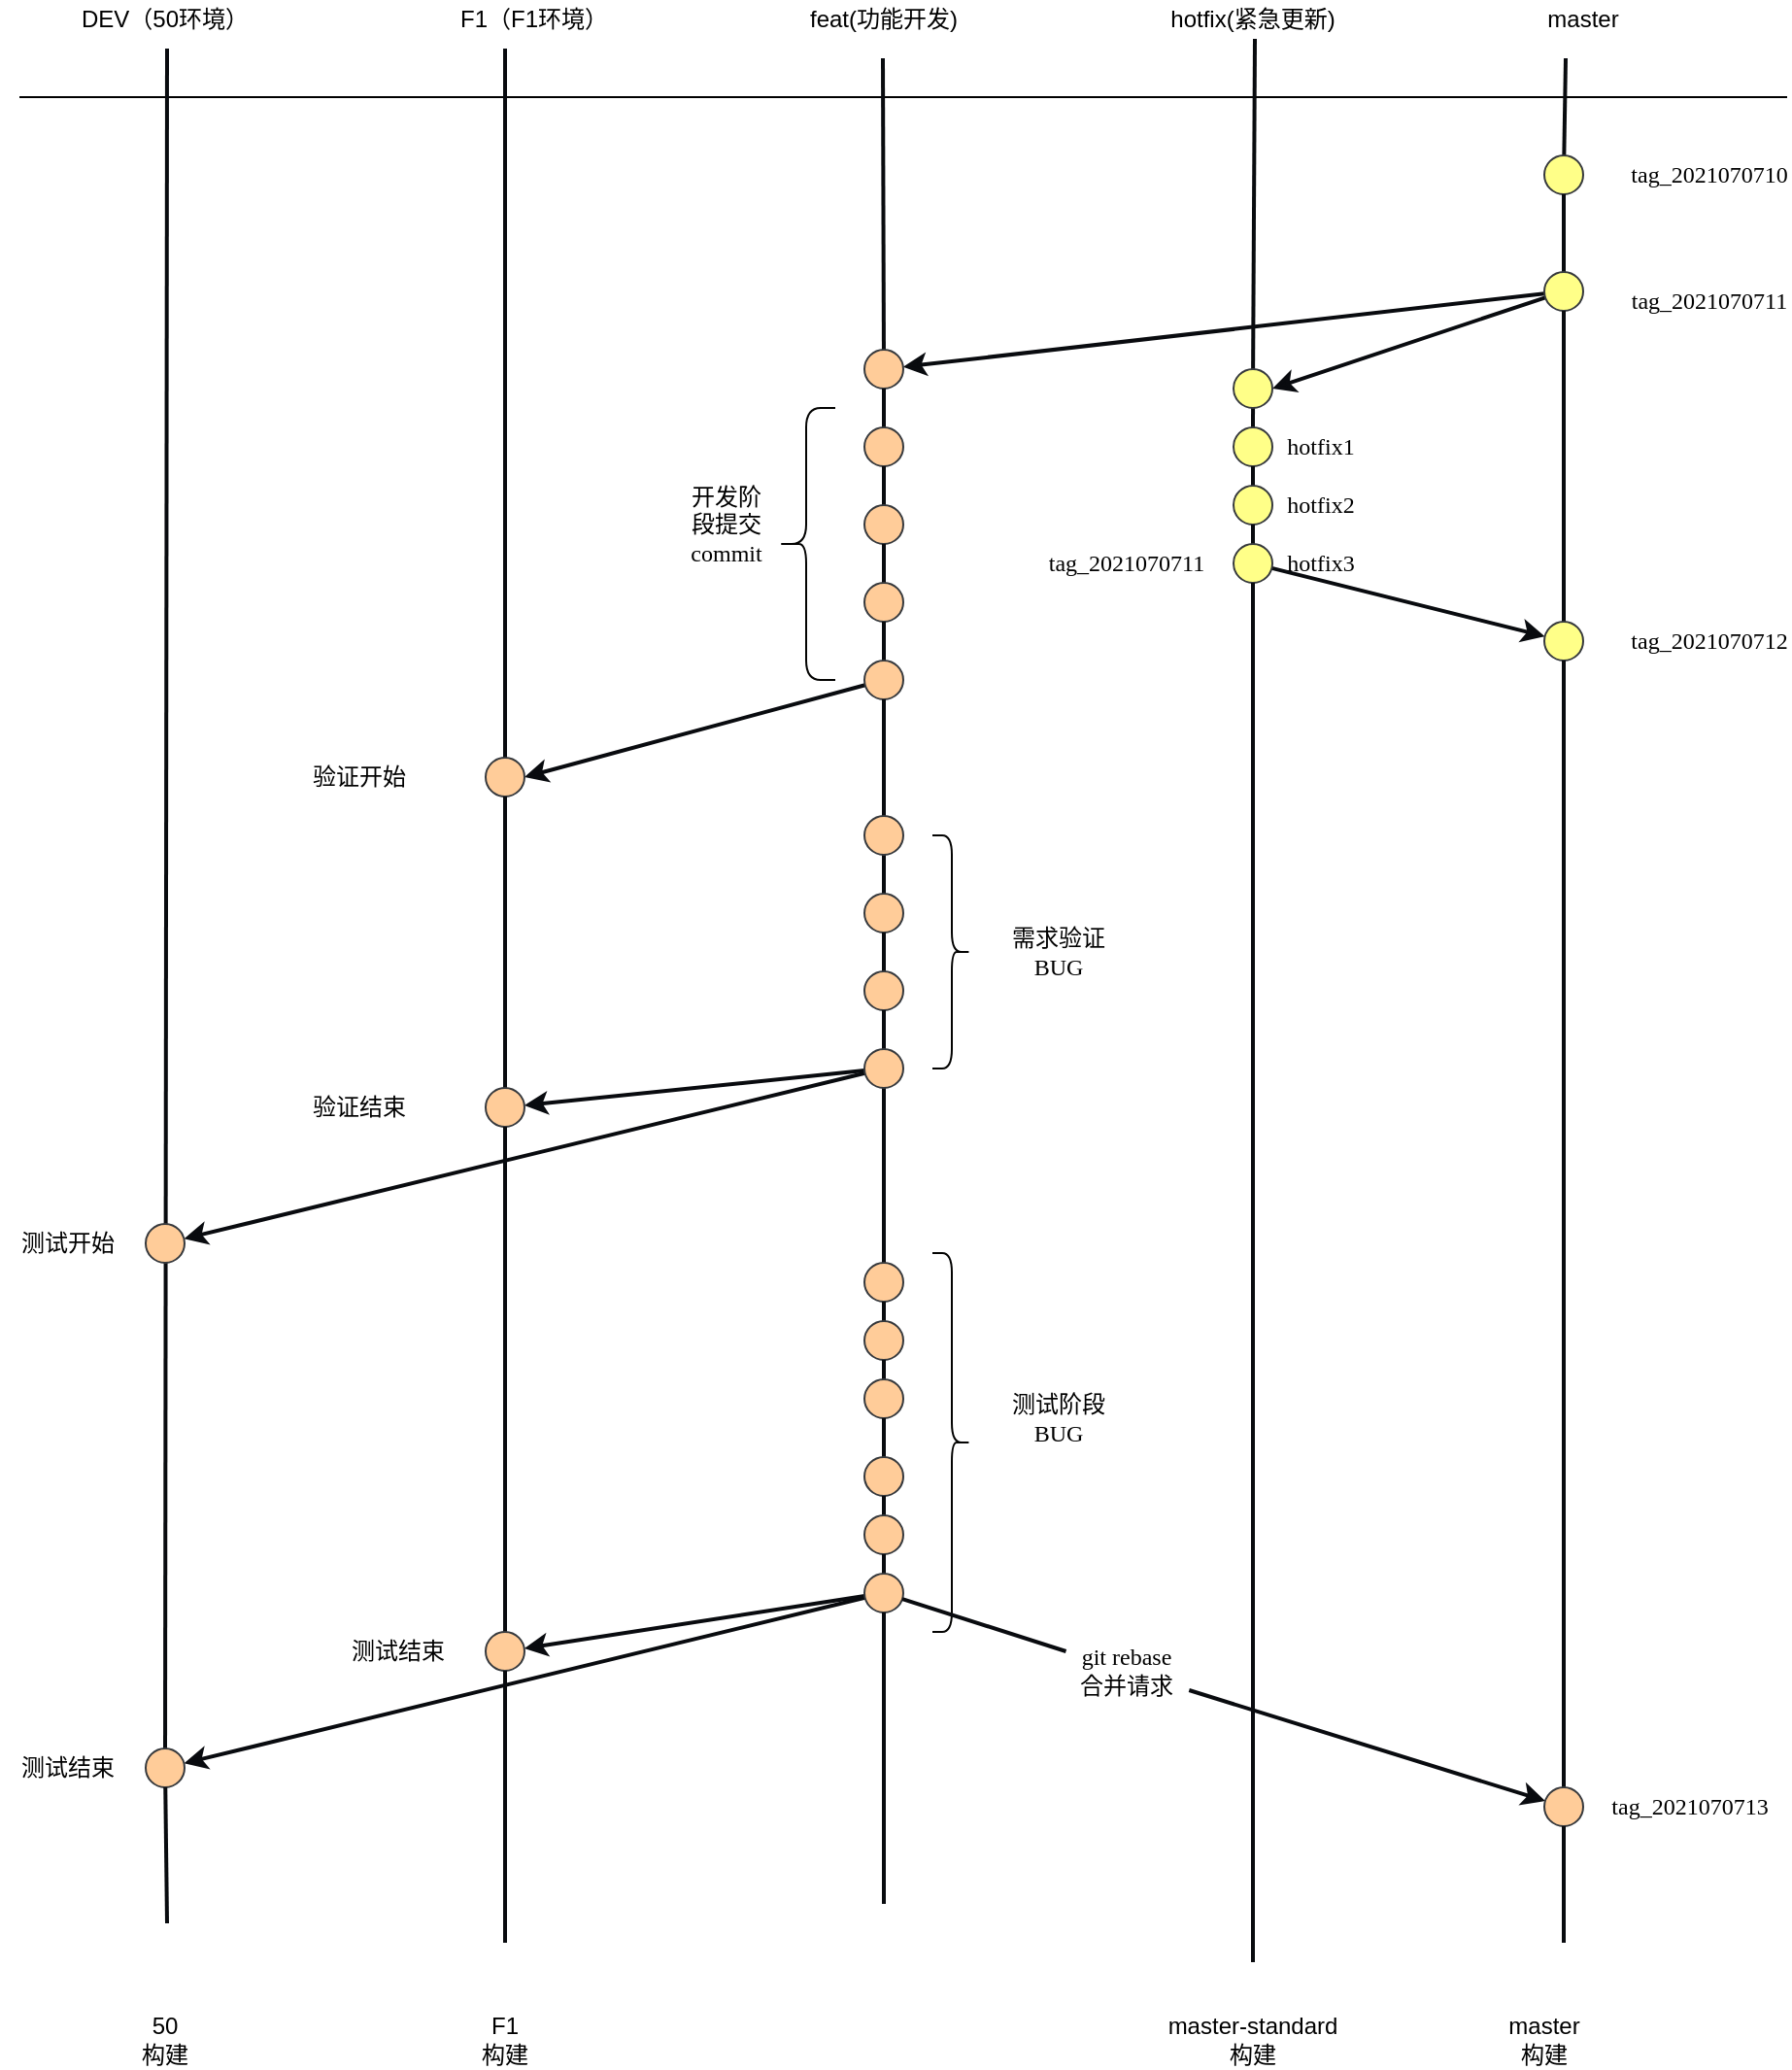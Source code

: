 <mxfile version="14.6.5" type="github">
  <diagram id="iwMcGj7a4Dq0Ig8Arf0L" name="Page-1">
    <mxGraphModel dx="929" dy="614" grid="1" gridSize="10" guides="1" tooltips="1" connect="1" arrows="1" fold="1" page="1" pageScale="1" pageWidth="827" pageHeight="1169" math="0" shadow="0">
      <root>
        <mxCell id="0" />
        <mxCell id="1" parent="0" />
        <mxCell id="GW_MuSWXeBIT4mfUNhKy-1" value="" style="endArrow=none;html=1;" edge="1" parent="1">
          <mxGeometry width="50" height="50" relative="1" as="geometry">
            <mxPoint x="30" y="130" as="sourcePoint" />
            <mxPoint x="940" y="130" as="targetPoint" />
          </mxGeometry>
        </mxCell>
        <mxCell id="GW_MuSWXeBIT4mfUNhKy-2" value="DEV（50环境）" style="text;html=1;strokeColor=none;fillColor=none;align=center;verticalAlign=middle;whiteSpace=wrap;rounded=0;" vertex="1" parent="1">
          <mxGeometry x="60" y="80" width="90" height="20" as="geometry" />
        </mxCell>
        <mxCell id="GW_MuSWXeBIT4mfUNhKy-3" value="F1（F1环境）" style="text;html=1;strokeColor=none;fillColor=none;align=center;verticalAlign=middle;whiteSpace=wrap;rounded=0;" vertex="1" parent="1">
          <mxGeometry x="250" y="80" width="90" height="20" as="geometry" />
        </mxCell>
        <mxCell id="GW_MuSWXeBIT4mfUNhKy-4" value="feat(功能开发)" style="text;html=1;strokeColor=none;fillColor=none;align=center;verticalAlign=middle;whiteSpace=wrap;rounded=0;" vertex="1" parent="1">
          <mxGeometry x="430" y="80" width="90" height="20" as="geometry" />
        </mxCell>
        <mxCell id="GW_MuSWXeBIT4mfUNhKy-5" value="hotfix(紧急更新)" style="text;html=1;strokeColor=none;fillColor=none;align=center;verticalAlign=middle;whiteSpace=wrap;rounded=0;" vertex="1" parent="1">
          <mxGeometry x="620" y="80" width="90" height="20" as="geometry" />
        </mxCell>
        <mxCell id="GW_MuSWXeBIT4mfUNhKy-6" value="master" style="text;html=1;strokeColor=none;fillColor=none;align=center;verticalAlign=middle;whiteSpace=wrap;rounded=0;" vertex="1" parent="1">
          <mxGeometry x="790" y="80" width="90" height="20" as="geometry" />
        </mxCell>
        <mxCell id="GW_MuSWXeBIT4mfUNhKy-7" value="" style="endArrow=none;html=1;curved=1;strokeWidth=2;gradientColor=#7ea6e0;fillColor=#dae8fc;fontFamily=Times New Roman;align=center;horizontal=0;strokeColor=#090B0F;startArrow=none;" edge="1" parent="1" source="GW_MuSWXeBIT4mfUNhKy-132">
          <mxGeometry width="50" height="50" relative="1" as="geometry">
            <mxPoint x="106" y="1070" as="sourcePoint" />
            <mxPoint x="106" y="105" as="targetPoint" />
          </mxGeometry>
        </mxCell>
        <mxCell id="GW_MuSWXeBIT4mfUNhKy-8" value="" style="endArrow=none;html=1;curved=1;strokeWidth=2;gradientColor=#7ea6e0;fillColor=#dae8fc;fontFamily=Times New Roman;align=center;horizontal=0;strokeColor=#090B0F;startArrow=none;" edge="1" parent="1" source="GW_MuSWXeBIT4mfUNhKy-77">
          <mxGeometry width="50" height="50" relative="1" as="geometry">
            <mxPoint x="280" y="675" as="sourcePoint" />
            <mxPoint x="280" y="105" as="targetPoint" />
          </mxGeometry>
        </mxCell>
        <mxCell id="GW_MuSWXeBIT4mfUNhKy-10" value="" style="endArrow=none;html=1;curved=1;strokeWidth=2;gradientColor=#7ea6e0;fillColor=#dae8fc;fontFamily=Times New Roman;align=center;horizontal=0;strokeColor=#090B0F;startArrow=none;" edge="1" parent="1">
          <mxGeometry width="50" height="50" relative="1" as="geometry">
            <mxPoint x="665.056" y="270.0" as="sourcePoint" />
            <mxPoint x="666" y="100" as="targetPoint" />
          </mxGeometry>
        </mxCell>
        <mxCell id="GW_MuSWXeBIT4mfUNhKy-11" value="" style="endArrow=none;html=1;curved=1;strokeWidth=2;gradientColor=#7ea6e0;fillColor=#dae8fc;fontFamily=Times New Roman;align=center;horizontal=0;strokeColor=#090B0F;startArrow=none;" edge="1" parent="1" source="GW_MuSWXeBIT4mfUNhKy-16">
          <mxGeometry width="50" height="50" relative="1" as="geometry">
            <mxPoint x="826" y="680" as="sourcePoint" />
            <mxPoint x="826" y="110" as="targetPoint" />
          </mxGeometry>
        </mxCell>
        <mxCell id="GW_MuSWXeBIT4mfUNhKy-14" value="master-standard&lt;br&gt;构建" style="text;html=1;strokeColor=none;fillColor=none;align=center;verticalAlign=middle;whiteSpace=wrap;rounded=0;" vertex="1" parent="1">
          <mxGeometry x="610" y="1120" width="110" height="20" as="geometry" />
        </mxCell>
        <mxCell id="GW_MuSWXeBIT4mfUNhKy-15" value="master&lt;br&gt;构建" style="text;html=1;strokeColor=none;fillColor=none;align=center;verticalAlign=middle;whiteSpace=wrap;rounded=0;" vertex="1" parent="1">
          <mxGeometry x="760" y="1120" width="110" height="20" as="geometry" />
        </mxCell>
        <mxCell id="GW_MuSWXeBIT4mfUNhKy-16" value="" style="ellipse;whiteSpace=wrap;html=1;aspect=fixed;fontFamily=Times New Roman;fillColor=#ffff88;strokeColor=#36393d;" vertex="1" parent="1">
          <mxGeometry x="815" y="160" width="20" height="20" as="geometry" />
        </mxCell>
        <mxCell id="GW_MuSWXeBIT4mfUNhKy-17" value="" style="endArrow=none;html=1;curved=1;strokeWidth=2;gradientColor=#7ea6e0;fillColor=#dae8fc;fontFamily=Times New Roman;align=center;horizontal=0;strokeColor=#090B0F;startArrow=none;" edge="1" parent="1" source="GW_MuSWXeBIT4mfUNhKy-18" target="GW_MuSWXeBIT4mfUNhKy-16">
          <mxGeometry width="50" height="50" relative="1" as="geometry">
            <mxPoint x="826" y="680" as="sourcePoint" />
            <mxPoint x="826" y="110" as="targetPoint" />
          </mxGeometry>
        </mxCell>
        <mxCell id="GW_MuSWXeBIT4mfUNhKy-25" value="" style="orthogonalLoop=1;jettySize=auto;html=1;fontFamily=Times New Roman;strokeColor=#090B0F;strokeWidth=2;align=center;entryX=1;entryY=0.5;entryDx=0;entryDy=0;" edge="1" parent="1" source="GW_MuSWXeBIT4mfUNhKy-18" target="GW_MuSWXeBIT4mfUNhKy-24">
          <mxGeometry relative="1" as="geometry" />
        </mxCell>
        <mxCell id="GW_MuSWXeBIT4mfUNhKy-49" value="" style="edgeStyle=none;orthogonalLoop=1;jettySize=auto;html=1;fontFamily=Times New Roman;strokeColor=#090B0F;strokeWidth=2;align=center;" edge="1" parent="1" source="GW_MuSWXeBIT4mfUNhKy-18" target="GW_MuSWXeBIT4mfUNhKy-48">
          <mxGeometry relative="1" as="geometry" />
        </mxCell>
        <mxCell id="GW_MuSWXeBIT4mfUNhKy-18" value="" style="ellipse;whiteSpace=wrap;html=1;aspect=fixed;fontFamily=Times New Roman;fillColor=#ffff88;strokeColor=#36393d;" vertex="1" parent="1">
          <mxGeometry x="815" y="220" width="20" height="20" as="geometry" />
        </mxCell>
        <mxCell id="GW_MuSWXeBIT4mfUNhKy-19" value="" style="endArrow=none;html=1;curved=1;strokeWidth=2;gradientColor=#7ea6e0;fillColor=#dae8fc;fontFamily=Times New Roman;align=center;horizontal=0;strokeColor=#090B0F;startArrow=none;" edge="1" parent="1" source="GW_MuSWXeBIT4mfUNhKy-34" target="GW_MuSWXeBIT4mfUNhKy-18">
          <mxGeometry width="50" height="50" relative="1" as="geometry">
            <mxPoint x="826" y="680" as="sourcePoint" />
            <mxPoint x="825.02" y="180.0" as="targetPoint" />
          </mxGeometry>
        </mxCell>
        <mxCell id="GW_MuSWXeBIT4mfUNhKy-23" value="" style="endArrow=none;html=1;curved=1;strokeWidth=2;gradientColor=#7ea6e0;fillColor=#dae8fc;fontFamily=Times New Roman;align=center;horizontal=0;strokeColor=#090B0F;startArrow=none;" edge="1" parent="1" source="GW_MuSWXeBIT4mfUNhKy-28">
          <mxGeometry width="50" height="50" relative="1" as="geometry">
            <mxPoint x="666" y="670" as="sourcePoint" />
            <mxPoint x="665.026" y="290.0" as="targetPoint" />
          </mxGeometry>
        </mxCell>
        <mxCell id="GW_MuSWXeBIT4mfUNhKy-24" value="" style="ellipse;whiteSpace=wrap;html=1;aspect=fixed;fontFamily=Times New Roman;fillColor=#ffff88;strokeColor=#36393d;" vertex="1" parent="1">
          <mxGeometry x="655" y="270" width="20" height="20" as="geometry" />
        </mxCell>
        <mxCell id="GW_MuSWXeBIT4mfUNhKy-28" value="" style="ellipse;whiteSpace=wrap;html=1;aspect=fixed;fontFamily=Times New Roman;fillColor=#ffff88;strokeColor=#36393d;" vertex="1" parent="1">
          <mxGeometry x="655" y="300" width="20" height="20" as="geometry" />
        </mxCell>
        <mxCell id="GW_MuSWXeBIT4mfUNhKy-29" value="" style="endArrow=none;html=1;curved=1;strokeWidth=2;gradientColor=#7ea6e0;fillColor=#dae8fc;fontFamily=Times New Roman;align=center;horizontal=0;strokeColor=#090B0F;startArrow=none;" edge="1" parent="1" source="GW_MuSWXeBIT4mfUNhKy-30" target="GW_MuSWXeBIT4mfUNhKy-28">
          <mxGeometry width="50" height="50" relative="1" as="geometry">
            <mxPoint x="666" y="670" as="sourcePoint" />
            <mxPoint x="665.026" y="290.0" as="targetPoint" />
          </mxGeometry>
        </mxCell>
        <mxCell id="GW_MuSWXeBIT4mfUNhKy-30" value="" style="ellipse;whiteSpace=wrap;html=1;aspect=fixed;fontFamily=Times New Roman;fillColor=#ffff88;strokeColor=#36393d;" vertex="1" parent="1">
          <mxGeometry x="655" y="330" width="20" height="20" as="geometry" />
        </mxCell>
        <mxCell id="GW_MuSWXeBIT4mfUNhKy-31" value="" style="endArrow=none;html=1;curved=1;strokeWidth=2;gradientColor=#7ea6e0;fillColor=#dae8fc;fontFamily=Times New Roman;align=center;horizontal=0;strokeColor=#090B0F;startArrow=none;" edge="1" parent="1" source="GW_MuSWXeBIT4mfUNhKy-32" target="GW_MuSWXeBIT4mfUNhKy-30">
          <mxGeometry width="50" height="50" relative="1" as="geometry">
            <mxPoint x="666" y="670" as="sourcePoint" />
            <mxPoint x="665.028" y="320.0" as="targetPoint" />
          </mxGeometry>
        </mxCell>
        <mxCell id="GW_MuSWXeBIT4mfUNhKy-35" value="" style="edgeStyle=none;orthogonalLoop=1;jettySize=auto;html=1;fontFamily=Times New Roman;strokeColor=#090B0F;strokeWidth=2;align=center;" edge="1" parent="1" source="GW_MuSWXeBIT4mfUNhKy-32" target="GW_MuSWXeBIT4mfUNhKy-34">
          <mxGeometry relative="1" as="geometry" />
        </mxCell>
        <mxCell id="GW_MuSWXeBIT4mfUNhKy-32" value="" style="ellipse;whiteSpace=wrap;html=1;aspect=fixed;fontFamily=Times New Roman;fillColor=#ffff88;strokeColor=#36393d;" vertex="1" parent="1">
          <mxGeometry x="655" y="360" width="20" height="20" as="geometry" />
        </mxCell>
        <mxCell id="GW_MuSWXeBIT4mfUNhKy-33" value="" style="endArrow=none;html=1;curved=1;strokeWidth=2;gradientColor=#7ea6e0;fillColor=#dae8fc;fontFamily=Times New Roman;align=center;horizontal=0;strokeColor=#090B0F;" edge="1" parent="1" target="GW_MuSWXeBIT4mfUNhKy-32">
          <mxGeometry width="50" height="50" relative="1" as="geometry">
            <mxPoint x="665" y="1090" as="sourcePoint" />
            <mxPoint x="665.03" y="350.0" as="targetPoint" />
          </mxGeometry>
        </mxCell>
        <mxCell id="GW_MuSWXeBIT4mfUNhKy-34" value="" style="ellipse;whiteSpace=wrap;html=1;aspect=fixed;fontFamily=Times New Roman;fillColor=#ffff88;strokeColor=#36393d;" vertex="1" parent="1">
          <mxGeometry x="815" y="400" width="20" height="20" as="geometry" />
        </mxCell>
        <mxCell id="GW_MuSWXeBIT4mfUNhKy-36" value="" style="endArrow=none;html=1;curved=1;strokeWidth=2;gradientColor=#7ea6e0;fillColor=#dae8fc;fontFamily=Times New Roman;align=center;horizontal=0;strokeColor=#090B0F;startArrow=none;" edge="1" parent="1" source="GW_MuSWXeBIT4mfUNhKy-140" target="GW_MuSWXeBIT4mfUNhKy-34">
          <mxGeometry width="50" height="50" relative="1" as="geometry">
            <mxPoint x="825" y="1080" as="sourcePoint" />
            <mxPoint x="825.022" y="240.0" as="targetPoint" />
          </mxGeometry>
        </mxCell>
        <mxCell id="GW_MuSWXeBIT4mfUNhKy-37" value="hotfix1" style="text;html=1;strokeColor=none;fillColor=none;align=center;verticalAlign=middle;whiteSpace=wrap;rounded=0;fontFamily=Times New Roman;" vertex="1" parent="1">
          <mxGeometry x="680" y="300" width="40" height="20" as="geometry" />
        </mxCell>
        <mxCell id="GW_MuSWXeBIT4mfUNhKy-38" value="hotfix2" style="text;html=1;strokeColor=none;fillColor=none;align=center;verticalAlign=middle;whiteSpace=wrap;rounded=0;fontFamily=Times New Roman;" vertex="1" parent="1">
          <mxGeometry x="680" y="335" width="40" height="10" as="geometry" />
        </mxCell>
        <mxCell id="GW_MuSWXeBIT4mfUNhKy-39" value="hotfix3" style="text;html=1;strokeColor=none;fillColor=none;align=center;verticalAlign=middle;whiteSpace=wrap;rounded=0;fontFamily=Times New Roman;" vertex="1" parent="1">
          <mxGeometry x="680" y="365" width="40" height="10" as="geometry" />
        </mxCell>
        <mxCell id="GW_MuSWXeBIT4mfUNhKy-41" value="tag_2021070711" style="text;html=1;strokeColor=none;fillColor=none;align=center;verticalAlign=middle;whiteSpace=wrap;rounded=0;fontFamily=Times New Roman;" vertex="1" parent="1">
          <mxGeometry x="580" y="365" width="40" height="10" as="geometry" />
        </mxCell>
        <mxCell id="GW_MuSWXeBIT4mfUNhKy-42" value="tag_2021070712" style="text;html=1;strokeColor=none;fillColor=none;align=center;verticalAlign=middle;whiteSpace=wrap;rounded=0;fontFamily=Times New Roman;" vertex="1" parent="1">
          <mxGeometry x="880" y="405" width="40" height="10" as="geometry" />
        </mxCell>
        <mxCell id="GW_MuSWXeBIT4mfUNhKy-43" value="tag_2021070711" style="text;html=1;strokeColor=none;fillColor=none;align=center;verticalAlign=middle;whiteSpace=wrap;rounded=0;fontFamily=Times New Roman;" vertex="1" parent="1">
          <mxGeometry x="880" y="230" width="40" height="10" as="geometry" />
        </mxCell>
        <mxCell id="GW_MuSWXeBIT4mfUNhKy-44" value="tag_2021070710" style="text;html=1;strokeColor=none;fillColor=none;align=center;verticalAlign=middle;whiteSpace=wrap;rounded=0;fontFamily=Times New Roman;" vertex="1" parent="1">
          <mxGeometry x="880" y="165" width="40" height="10" as="geometry" />
        </mxCell>
        <mxCell id="GW_MuSWXeBIT4mfUNhKy-52" value="开发阶段提交commit" style="text;html=1;strokeColor=none;fillColor=none;align=center;verticalAlign=middle;whiteSpace=wrap;rounded=0;fontFamily=Times New Roman;" vertex="1" parent="1">
          <mxGeometry x="374" y="340" width="40" height="20" as="geometry" />
        </mxCell>
        <mxCell id="GW_MuSWXeBIT4mfUNhKy-62" value="" style="endArrow=none;html=1;curved=1;strokeWidth=2;gradientColor=#7ea6e0;fillColor=#dae8fc;fontFamily=Times New Roman;align=center;horizontal=0;strokeColor=#090B0F;startArrow=none;" edge="1" parent="1" source="GW_MuSWXeBIT4mfUNhKy-48">
          <mxGeometry width="50" height="50" relative="1" as="geometry">
            <mxPoint x="474.5" y="680" as="sourcePoint" />
            <mxPoint x="474.5" y="110" as="targetPoint" />
          </mxGeometry>
        </mxCell>
        <mxCell id="GW_MuSWXeBIT4mfUNhKy-48" value="" style="ellipse;whiteSpace=wrap;html=1;aspect=fixed;fontFamily=Times New Roman;fillColor=#ffcc99;strokeColor=#36393d;" vertex="1" parent="1">
          <mxGeometry x="465" y="260" width="20" height="20" as="geometry" />
        </mxCell>
        <mxCell id="GW_MuSWXeBIT4mfUNhKy-63" value="" style="endArrow=none;html=1;curved=1;strokeWidth=2;gradientColor=#7ea6e0;fillColor=#dae8fc;fontFamily=Times New Roman;align=center;horizontal=0;strokeColor=#090B0F;startArrow=none;" edge="1" parent="1" source="GW_MuSWXeBIT4mfUNhKy-64" target="GW_MuSWXeBIT4mfUNhKy-48">
          <mxGeometry width="50" height="50" relative="1" as="geometry">
            <mxPoint x="474.5" y="680" as="sourcePoint" />
            <mxPoint x="474.5" y="110" as="targetPoint" />
          </mxGeometry>
        </mxCell>
        <mxCell id="GW_MuSWXeBIT4mfUNhKy-64" value="" style="ellipse;whiteSpace=wrap;html=1;aspect=fixed;fontFamily=Times New Roman;fillColor=#ffcc99;strokeColor=#36393d;" vertex="1" parent="1">
          <mxGeometry x="465" y="300" width="20" height="20" as="geometry" />
        </mxCell>
        <mxCell id="GW_MuSWXeBIT4mfUNhKy-65" value="" style="endArrow=none;html=1;curved=1;strokeWidth=2;gradientColor=#7ea6e0;fillColor=#dae8fc;fontFamily=Times New Roman;align=center;horizontal=0;strokeColor=#090B0F;startArrow=none;" edge="1" parent="1" source="GW_MuSWXeBIT4mfUNhKy-66" target="GW_MuSWXeBIT4mfUNhKy-64">
          <mxGeometry width="50" height="50" relative="1" as="geometry">
            <mxPoint x="474.5" y="680" as="sourcePoint" />
            <mxPoint x="475" y="280" as="targetPoint" />
          </mxGeometry>
        </mxCell>
        <mxCell id="GW_MuSWXeBIT4mfUNhKy-66" value="" style="ellipse;whiteSpace=wrap;html=1;aspect=fixed;fontFamily=Times New Roman;fillColor=#ffcc99;strokeColor=#36393d;" vertex="1" parent="1">
          <mxGeometry x="465" y="340" width="20" height="20" as="geometry" />
        </mxCell>
        <mxCell id="GW_MuSWXeBIT4mfUNhKy-67" value="" style="endArrow=none;html=1;curved=1;strokeWidth=2;gradientColor=#7ea6e0;fillColor=#dae8fc;fontFamily=Times New Roman;align=center;horizontal=0;strokeColor=#090B0F;startArrow=none;" edge="1" parent="1" source="GW_MuSWXeBIT4mfUNhKy-68" target="GW_MuSWXeBIT4mfUNhKy-66">
          <mxGeometry width="50" height="50" relative="1" as="geometry">
            <mxPoint x="474.5" y="680" as="sourcePoint" />
            <mxPoint x="475" y="320" as="targetPoint" />
          </mxGeometry>
        </mxCell>
        <mxCell id="GW_MuSWXeBIT4mfUNhKy-68" value="" style="ellipse;whiteSpace=wrap;html=1;aspect=fixed;fontFamily=Times New Roman;fillColor=#ffcc99;strokeColor=#36393d;" vertex="1" parent="1">
          <mxGeometry x="465" y="380" width="20" height="20" as="geometry" />
        </mxCell>
        <mxCell id="GW_MuSWXeBIT4mfUNhKy-69" value="" style="endArrow=none;html=1;curved=1;strokeWidth=2;gradientColor=#7ea6e0;fillColor=#dae8fc;fontFamily=Times New Roman;align=center;horizontal=0;strokeColor=#090B0F;startArrow=none;" edge="1" parent="1" source="GW_MuSWXeBIT4mfUNhKy-70" target="GW_MuSWXeBIT4mfUNhKy-68">
          <mxGeometry width="50" height="50" relative="1" as="geometry">
            <mxPoint x="474.5" y="680" as="sourcePoint" />
            <mxPoint x="475" y="360" as="targetPoint" />
          </mxGeometry>
        </mxCell>
        <mxCell id="GW_MuSWXeBIT4mfUNhKy-86" value="" style="edgeStyle=none;orthogonalLoop=1;jettySize=auto;html=1;fontFamily=Times New Roman;strokeColor=#090B0F;strokeWidth=2;align=center;entryX=1;entryY=0.5;entryDx=0;entryDy=0;" edge="1" parent="1" source="GW_MuSWXeBIT4mfUNhKy-70" target="GW_MuSWXeBIT4mfUNhKy-77">
          <mxGeometry relative="1" as="geometry" />
        </mxCell>
        <mxCell id="GW_MuSWXeBIT4mfUNhKy-70" value="" style="ellipse;whiteSpace=wrap;html=1;aspect=fixed;fontFamily=Times New Roman;fillColor=#ffcc99;strokeColor=#36393d;" vertex="1" parent="1">
          <mxGeometry x="465" y="420" width="20" height="20" as="geometry" />
        </mxCell>
        <mxCell id="GW_MuSWXeBIT4mfUNhKy-71" value="" style="endArrow=none;html=1;curved=1;strokeWidth=2;gradientColor=#7ea6e0;fillColor=#dae8fc;fontFamily=Times New Roman;align=center;horizontal=0;strokeColor=#090B0F;startArrow=none;" edge="1" parent="1" source="GW_MuSWXeBIT4mfUNhKy-91" target="GW_MuSWXeBIT4mfUNhKy-70">
          <mxGeometry width="50" height="50" relative="1" as="geometry">
            <mxPoint x="474.5" y="680" as="sourcePoint" />
            <mxPoint x="475" y="400" as="targetPoint" />
          </mxGeometry>
        </mxCell>
        <mxCell id="GW_MuSWXeBIT4mfUNhKy-72" value="" style="shape=curlyBracket;whiteSpace=wrap;html=1;rounded=1;fontFamily=Times New Roman;strokeColor=#030302;" vertex="1" parent="1">
          <mxGeometry x="420" y="290" width="30" height="140" as="geometry" />
        </mxCell>
        <mxCell id="GW_MuSWXeBIT4mfUNhKy-77" value="" style="ellipse;whiteSpace=wrap;html=1;aspect=fixed;fontFamily=Times New Roman;fillColor=#ffcc99;strokeColor=#36393d;" vertex="1" parent="1">
          <mxGeometry x="270" y="470" width="20" height="20" as="geometry" />
        </mxCell>
        <mxCell id="GW_MuSWXeBIT4mfUNhKy-83" value="" style="endArrow=none;html=1;curved=1;strokeWidth=2;gradientColor=#7ea6e0;fillColor=#dae8fc;fontFamily=Times New Roman;align=center;horizontal=0;strokeColor=#090B0F;startArrow=none;" edge="1" parent="1" source="GW_MuSWXeBIT4mfUNhKy-99" target="GW_MuSWXeBIT4mfUNhKy-77">
          <mxGeometry width="50" height="50" relative="1" as="geometry">
            <mxPoint x="280" y="675" as="sourcePoint" />
            <mxPoint x="280" y="105" as="targetPoint" />
          </mxGeometry>
        </mxCell>
        <mxCell id="GW_MuSWXeBIT4mfUNhKy-87" value="验证开始" style="text;html=1;strokeColor=none;fillColor=none;align=center;verticalAlign=middle;whiteSpace=wrap;rounded=0;fontFamily=Times New Roman;" vertex="1" parent="1">
          <mxGeometry x="170" y="475" width="70" height="10" as="geometry" />
        </mxCell>
        <mxCell id="GW_MuSWXeBIT4mfUNhKy-90" value="" style="ellipse;whiteSpace=wrap;html=1;aspect=fixed;fontFamily=Times New Roman;fillColor=#ffcc99;strokeColor=#36393d;" vertex="1" parent="1">
          <mxGeometry x="465" y="500" width="20" height="20" as="geometry" />
        </mxCell>
        <mxCell id="GW_MuSWXeBIT4mfUNhKy-91" value="" style="ellipse;whiteSpace=wrap;html=1;aspect=fixed;fontFamily=Times New Roman;fillColor=#ffcc99;strokeColor=#36393d;" vertex="1" parent="1">
          <mxGeometry x="465" y="540" width="20" height="20" as="geometry" />
        </mxCell>
        <mxCell id="GW_MuSWXeBIT4mfUNhKy-92" value="" style="endArrow=none;html=1;curved=1;strokeWidth=2;gradientColor=#7ea6e0;fillColor=#dae8fc;fontFamily=Times New Roman;align=center;horizontal=0;strokeColor=#090B0F;startArrow=none;" edge="1" parent="1" source="GW_MuSWXeBIT4mfUNhKy-93" target="GW_MuSWXeBIT4mfUNhKy-91">
          <mxGeometry width="50" height="50" relative="1" as="geometry">
            <mxPoint x="474.5" y="630" as="sourcePoint" />
            <mxPoint x="475" y="390" as="targetPoint" />
          </mxGeometry>
        </mxCell>
        <mxCell id="GW_MuSWXeBIT4mfUNhKy-93" value="" style="ellipse;whiteSpace=wrap;html=1;aspect=fixed;fontFamily=Times New Roman;fillColor=#ffcc99;strokeColor=#36393d;" vertex="1" parent="1">
          <mxGeometry x="465" y="580" width="20" height="20" as="geometry" />
        </mxCell>
        <mxCell id="GW_MuSWXeBIT4mfUNhKy-94" value="" style="endArrow=none;html=1;curved=1;strokeWidth=2;gradientColor=#7ea6e0;fillColor=#dae8fc;fontFamily=Times New Roman;align=center;horizontal=0;strokeColor=#090B0F;startArrow=none;" edge="1" parent="1" source="GW_MuSWXeBIT4mfUNhKy-116" target="GW_MuSWXeBIT4mfUNhKy-93">
          <mxGeometry width="50" height="50" relative="1" as="geometry">
            <mxPoint x="475" y="830" as="sourcePoint" />
            <mxPoint x="475" y="560" as="targetPoint" />
          </mxGeometry>
        </mxCell>
        <mxCell id="GW_MuSWXeBIT4mfUNhKy-100" value="" style="edgeStyle=none;orthogonalLoop=1;jettySize=auto;html=1;fontFamily=Times New Roman;strokeColor=#090B0F;strokeWidth=2;align=center;" edge="1" parent="1" source="GW_MuSWXeBIT4mfUNhKy-95" target="GW_MuSWXeBIT4mfUNhKy-99">
          <mxGeometry relative="1" as="geometry" />
        </mxCell>
        <mxCell id="GW_MuSWXeBIT4mfUNhKy-106" value="" style="edgeStyle=none;orthogonalLoop=1;jettySize=auto;html=1;fontFamily=Times New Roman;strokeColor=#090B0F;strokeWidth=2;align=center;" edge="1" parent="1" source="GW_MuSWXeBIT4mfUNhKy-95" target="GW_MuSWXeBIT4mfUNhKy-105">
          <mxGeometry relative="1" as="geometry" />
        </mxCell>
        <mxCell id="GW_MuSWXeBIT4mfUNhKy-95" value="" style="ellipse;whiteSpace=wrap;html=1;aspect=fixed;fontFamily=Times New Roman;fillColor=#ffcc99;strokeColor=#36393d;" vertex="1" parent="1">
          <mxGeometry x="465" y="620" width="20" height="20" as="geometry" />
        </mxCell>
        <mxCell id="GW_MuSWXeBIT4mfUNhKy-96" value="" style="shape=curlyBracket;whiteSpace=wrap;html=1;rounded=1;flipH=1;fontFamily=Times New Roman;strokeColor=#030302;" vertex="1" parent="1">
          <mxGeometry x="500" y="510" width="20" height="120" as="geometry" />
        </mxCell>
        <mxCell id="GW_MuSWXeBIT4mfUNhKy-98" value="需求验证BUG" style="text;html=1;strokeColor=none;fillColor=none;align=center;verticalAlign=middle;whiteSpace=wrap;rounded=0;fontFamily=Times New Roman;" vertex="1" parent="1">
          <mxGeometry x="530" y="560" width="70" height="20" as="geometry" />
        </mxCell>
        <mxCell id="GW_MuSWXeBIT4mfUNhKy-99" value="" style="ellipse;whiteSpace=wrap;html=1;aspect=fixed;fontFamily=Times New Roman;fillColor=#ffcc99;strokeColor=#36393d;" vertex="1" parent="1">
          <mxGeometry x="270" y="640" width="20" height="20" as="geometry" />
        </mxCell>
        <mxCell id="GW_MuSWXeBIT4mfUNhKy-101" value="" style="endArrow=none;html=1;curved=1;strokeWidth=2;gradientColor=#7ea6e0;fillColor=#dae8fc;fontFamily=Times New Roman;align=center;horizontal=0;strokeColor=#090B0F;startArrow=none;" edge="1" parent="1" source="GW_MuSWXeBIT4mfUNhKy-136" target="GW_MuSWXeBIT4mfUNhKy-99">
          <mxGeometry width="50" height="50" relative="1" as="geometry">
            <mxPoint x="280" y="1080" as="sourcePoint" />
            <mxPoint x="280" y="490" as="targetPoint" />
          </mxGeometry>
        </mxCell>
        <mxCell id="GW_MuSWXeBIT4mfUNhKy-105" value="" style="ellipse;whiteSpace=wrap;html=1;aspect=fixed;fontFamily=Times New Roman;fillColor=#ffcc99;strokeColor=#36393d;" vertex="1" parent="1">
          <mxGeometry x="95" y="710" width="20" height="20" as="geometry" />
        </mxCell>
        <mxCell id="GW_MuSWXeBIT4mfUNhKy-107" value="验证结束" style="text;html=1;strokeColor=none;fillColor=none;align=center;verticalAlign=middle;whiteSpace=wrap;rounded=0;fontFamily=Times New Roman;" vertex="1" parent="1">
          <mxGeometry x="170" y="645" width="70" height="10" as="geometry" />
        </mxCell>
        <mxCell id="GW_MuSWXeBIT4mfUNhKy-108" value="测试开始" style="text;html=1;strokeColor=none;fillColor=none;align=center;verticalAlign=middle;whiteSpace=wrap;rounded=0;fontFamily=Times New Roman;" vertex="1" parent="1">
          <mxGeometry x="20" y="715" width="70" height="10" as="geometry" />
        </mxCell>
        <mxCell id="GW_MuSWXeBIT4mfUNhKy-109" value="测试结束" style="text;html=1;strokeColor=none;fillColor=none;align=center;verticalAlign=middle;whiteSpace=wrap;rounded=0;fontFamily=Times New Roman;" vertex="1" parent="1">
          <mxGeometry x="20" y="985" width="70" height="10" as="geometry" />
        </mxCell>
        <mxCell id="GW_MuSWXeBIT4mfUNhKy-116" value="" style="ellipse;whiteSpace=wrap;html=1;aspect=fixed;fontFamily=Times New Roman;fillColor=#ffcc99;strokeColor=#36393d;" vertex="1" parent="1">
          <mxGeometry x="465" y="730" width="20" height="20" as="geometry" />
        </mxCell>
        <mxCell id="GW_MuSWXeBIT4mfUNhKy-118" value="" style="endArrow=none;html=1;curved=1;strokeWidth=2;gradientColor=#7ea6e0;fillColor=#dae8fc;fontFamily=Times New Roman;align=center;horizontal=0;strokeColor=#090B0F;startArrow=none;" edge="1" parent="1" source="GW_MuSWXeBIT4mfUNhKy-120" target="GW_MuSWXeBIT4mfUNhKy-116">
          <mxGeometry width="50" height="50" relative="1" as="geometry">
            <mxPoint x="475" y="830" as="sourcePoint" />
            <mxPoint x="475" y="600" as="targetPoint" />
          </mxGeometry>
        </mxCell>
        <mxCell id="GW_MuSWXeBIT4mfUNhKy-120" value="" style="ellipse;whiteSpace=wrap;html=1;aspect=fixed;fontFamily=Times New Roman;fillColor=#ffcc99;strokeColor=#36393d;" vertex="1" parent="1">
          <mxGeometry x="465" y="760" width="20" height="20" as="geometry" />
        </mxCell>
        <mxCell id="GW_MuSWXeBIT4mfUNhKy-121" value="" style="endArrow=none;html=1;curved=1;strokeWidth=2;gradientColor=#7ea6e0;fillColor=#dae8fc;fontFamily=Times New Roman;align=center;horizontal=0;strokeColor=#090B0F;startArrow=none;" edge="1" parent="1" source="GW_MuSWXeBIT4mfUNhKy-122" target="GW_MuSWXeBIT4mfUNhKy-120">
          <mxGeometry width="50" height="50" relative="1" as="geometry">
            <mxPoint x="475" y="830" as="sourcePoint" />
            <mxPoint x="475" y="680" as="targetPoint" />
          </mxGeometry>
        </mxCell>
        <mxCell id="GW_MuSWXeBIT4mfUNhKy-122" value="" style="ellipse;whiteSpace=wrap;html=1;aspect=fixed;fontFamily=Times New Roman;fillColor=#ffcc99;strokeColor=#36393d;" vertex="1" parent="1">
          <mxGeometry x="465" y="790" width="20" height="20" as="geometry" />
        </mxCell>
        <mxCell id="GW_MuSWXeBIT4mfUNhKy-123" value="" style="endArrow=none;html=1;curved=1;strokeWidth=2;gradientColor=#7ea6e0;fillColor=#dae8fc;fontFamily=Times New Roman;align=center;horizontal=0;strokeColor=#090B0F;" edge="1" parent="1" target="GW_MuSWXeBIT4mfUNhKy-122">
          <mxGeometry width="50" height="50" relative="1" as="geometry">
            <mxPoint x="475" y="830" as="sourcePoint" />
            <mxPoint x="475" y="710" as="targetPoint" />
          </mxGeometry>
        </mxCell>
        <mxCell id="GW_MuSWXeBIT4mfUNhKy-124" value="" style="ellipse;whiteSpace=wrap;html=1;aspect=fixed;fontFamily=Times New Roman;fillColor=#ffcc99;strokeColor=#36393d;" vertex="1" parent="1">
          <mxGeometry x="465" y="830" width="20" height="20" as="geometry" />
        </mxCell>
        <mxCell id="GW_MuSWXeBIT4mfUNhKy-125" value="" style="endArrow=none;html=1;curved=1;strokeWidth=2;gradientColor=#7ea6e0;fillColor=#dae8fc;fontFamily=Times New Roman;align=center;horizontal=0;strokeColor=#090B0F;startArrow=none;" edge="1" parent="1" source="GW_MuSWXeBIT4mfUNhKy-126" target="GW_MuSWXeBIT4mfUNhKy-124">
          <mxGeometry width="50" height="50" relative="1" as="geometry">
            <mxPoint x="475" y="930" as="sourcePoint" />
            <mxPoint x="475" y="700" as="targetPoint" />
          </mxGeometry>
        </mxCell>
        <mxCell id="GW_MuSWXeBIT4mfUNhKy-126" value="" style="ellipse;whiteSpace=wrap;html=1;aspect=fixed;fontFamily=Times New Roman;fillColor=#ffcc99;strokeColor=#36393d;" vertex="1" parent="1">
          <mxGeometry x="465" y="860" width="20" height="20" as="geometry" />
        </mxCell>
        <mxCell id="GW_MuSWXeBIT4mfUNhKy-127" value="" style="endArrow=none;html=1;curved=1;strokeWidth=2;gradientColor=#7ea6e0;fillColor=#dae8fc;fontFamily=Times New Roman;align=center;horizontal=0;strokeColor=#090B0F;startArrow=none;" edge="1" parent="1" source="GW_MuSWXeBIT4mfUNhKy-128" target="GW_MuSWXeBIT4mfUNhKy-126">
          <mxGeometry width="50" height="50" relative="1" as="geometry">
            <mxPoint x="475" y="930" as="sourcePoint" />
            <mxPoint x="475" y="780" as="targetPoint" />
          </mxGeometry>
        </mxCell>
        <mxCell id="GW_MuSWXeBIT4mfUNhKy-133" value="" style="edgeStyle=none;orthogonalLoop=1;jettySize=auto;html=1;fontFamily=Times New Roman;strokeColor=#090B0F;strokeWidth=2;align=center;" edge="1" parent="1" source="GW_MuSWXeBIT4mfUNhKy-128" target="GW_MuSWXeBIT4mfUNhKy-132">
          <mxGeometry relative="1" as="geometry" />
        </mxCell>
        <mxCell id="GW_MuSWXeBIT4mfUNhKy-137" value="" style="edgeStyle=none;orthogonalLoop=1;jettySize=auto;html=1;fontFamily=Times New Roman;strokeColor=#090B0F;strokeWidth=2;align=center;" edge="1" parent="1" source="GW_MuSWXeBIT4mfUNhKy-128" target="GW_MuSWXeBIT4mfUNhKy-136">
          <mxGeometry relative="1" as="geometry" />
        </mxCell>
        <mxCell id="GW_MuSWXeBIT4mfUNhKy-141" value="" style="edgeStyle=none;orthogonalLoop=1;jettySize=auto;html=1;fontFamily=Times New Roman;strokeColor=#090B0F;strokeWidth=2;align=center;startArrow=none;" edge="1" parent="1" source="GW_MuSWXeBIT4mfUNhKy-144" target="GW_MuSWXeBIT4mfUNhKy-140">
          <mxGeometry relative="1" as="geometry" />
        </mxCell>
        <mxCell id="GW_MuSWXeBIT4mfUNhKy-128" value="" style="ellipse;whiteSpace=wrap;html=1;aspect=fixed;fontFamily=Times New Roman;fillColor=#ffcc99;strokeColor=#36393d;" vertex="1" parent="1">
          <mxGeometry x="465" y="890" width="20" height="20" as="geometry" />
        </mxCell>
        <mxCell id="GW_MuSWXeBIT4mfUNhKy-129" value="" style="endArrow=none;html=1;curved=1;strokeWidth=2;gradientColor=#7ea6e0;fillColor=#dae8fc;fontFamily=Times New Roman;align=center;horizontal=0;strokeColor=#090B0F;" edge="1" parent="1" target="GW_MuSWXeBIT4mfUNhKy-128">
          <mxGeometry width="50" height="50" relative="1" as="geometry">
            <mxPoint x="475" y="1060" as="sourcePoint" />
            <mxPoint x="475" y="810" as="targetPoint" />
          </mxGeometry>
        </mxCell>
        <mxCell id="GW_MuSWXeBIT4mfUNhKy-130" value="" style="shape=curlyBracket;whiteSpace=wrap;html=1;rounded=1;flipH=1;fontFamily=Times New Roman;strokeColor=#030302;" vertex="1" parent="1">
          <mxGeometry x="500" y="725" width="20" height="195" as="geometry" />
        </mxCell>
        <mxCell id="GW_MuSWXeBIT4mfUNhKy-131" value="测试阶段&lt;br&gt;BUG" style="text;html=1;strokeColor=none;fillColor=none;align=center;verticalAlign=middle;whiteSpace=wrap;rounded=0;fontFamily=Times New Roman;" vertex="1" parent="1">
          <mxGeometry x="530" y="800" width="70" height="20" as="geometry" />
        </mxCell>
        <mxCell id="GW_MuSWXeBIT4mfUNhKy-132" value="" style="ellipse;whiteSpace=wrap;html=1;aspect=fixed;fontFamily=Times New Roman;fillColor=#ffcc99;strokeColor=#36393d;" vertex="1" parent="1">
          <mxGeometry x="95" y="980" width="20" height="20" as="geometry" />
        </mxCell>
        <mxCell id="GW_MuSWXeBIT4mfUNhKy-135" value="" style="endArrow=none;html=1;curved=1;strokeWidth=2;gradientColor=#7ea6e0;fillColor=#dae8fc;fontFamily=Times New Roman;align=center;horizontal=0;strokeColor=#090B0F;" edge="1" parent="1" target="GW_MuSWXeBIT4mfUNhKy-132">
          <mxGeometry width="50" height="50" relative="1" as="geometry">
            <mxPoint x="106" y="1070" as="sourcePoint" />
            <mxPoint x="106" y="105" as="targetPoint" />
          </mxGeometry>
        </mxCell>
        <mxCell id="GW_MuSWXeBIT4mfUNhKy-136" value="" style="ellipse;whiteSpace=wrap;html=1;aspect=fixed;fontFamily=Times New Roman;fillColor=#ffcc99;strokeColor=#36393d;" vertex="1" parent="1">
          <mxGeometry x="270" y="920" width="20" height="20" as="geometry" />
        </mxCell>
        <mxCell id="GW_MuSWXeBIT4mfUNhKy-138" value="" style="endArrow=none;html=1;curved=1;strokeWidth=2;gradientColor=#7ea6e0;fillColor=#dae8fc;fontFamily=Times New Roman;align=center;horizontal=0;strokeColor=#090B0F;" edge="1" parent="1" target="GW_MuSWXeBIT4mfUNhKy-136">
          <mxGeometry width="50" height="50" relative="1" as="geometry">
            <mxPoint x="280" y="1080" as="sourcePoint" />
            <mxPoint x="280" y="660" as="targetPoint" />
          </mxGeometry>
        </mxCell>
        <mxCell id="GW_MuSWXeBIT4mfUNhKy-139" value="测试结束" style="text;html=1;strokeColor=none;fillColor=none;align=center;verticalAlign=middle;whiteSpace=wrap;rounded=0;fontFamily=Times New Roman;" vertex="1" parent="1">
          <mxGeometry x="190" y="925" width="70" height="10" as="geometry" />
        </mxCell>
        <mxCell id="GW_MuSWXeBIT4mfUNhKy-140" value="" style="ellipse;whiteSpace=wrap;html=1;aspect=fixed;fontFamily=Times New Roman;fillColor=#ffcc99;strokeColor=#36393d;" vertex="1" parent="1">
          <mxGeometry x="815" y="1000" width="20" height="20" as="geometry" />
        </mxCell>
        <mxCell id="GW_MuSWXeBIT4mfUNhKy-142" value="" style="endArrow=none;html=1;curved=1;strokeWidth=2;gradientColor=#7ea6e0;fillColor=#dae8fc;fontFamily=Times New Roman;align=center;horizontal=0;strokeColor=#090B0F;" edge="1" parent="1" target="GW_MuSWXeBIT4mfUNhKy-140">
          <mxGeometry width="50" height="50" relative="1" as="geometry">
            <mxPoint x="825" y="1080" as="sourcePoint" />
            <mxPoint x="825" y="420" as="targetPoint" />
          </mxGeometry>
        </mxCell>
        <mxCell id="GW_MuSWXeBIT4mfUNhKy-143" value="tag_2021070713" style="text;html=1;strokeColor=none;fillColor=none;align=center;verticalAlign=middle;whiteSpace=wrap;rounded=0;fontFamily=Times New Roman;" vertex="1" parent="1">
          <mxGeometry x="870" y="1005" width="40" height="10" as="geometry" />
        </mxCell>
        <mxCell id="GW_MuSWXeBIT4mfUNhKy-144" value="git rebase&lt;br&gt;合并请求" style="text;html=1;strokeColor=none;fillColor=none;align=center;verticalAlign=middle;whiteSpace=wrap;rounded=0;fontFamily=Times New Roman;" vertex="1" parent="1">
          <mxGeometry x="540" y="930" width="120" height="20" as="geometry" />
        </mxCell>
        <mxCell id="GW_MuSWXeBIT4mfUNhKy-145" value="" style="edgeStyle=none;orthogonalLoop=1;jettySize=auto;html=1;fontFamily=Times New Roman;strokeColor=#090B0F;strokeWidth=2;align=center;endArrow=none;" edge="1" parent="1" source="GW_MuSWXeBIT4mfUNhKy-128" target="GW_MuSWXeBIT4mfUNhKy-144">
          <mxGeometry relative="1" as="geometry">
            <mxPoint x="484.539" y="903.002" as="sourcePoint" />
            <mxPoint x="815.46" y="1007.002" as="targetPoint" />
          </mxGeometry>
        </mxCell>
        <mxCell id="GW_MuSWXeBIT4mfUNhKy-147" value="F1&lt;br&gt;构建" style="text;html=1;strokeColor=none;fillColor=none;align=center;verticalAlign=middle;whiteSpace=wrap;rounded=0;" vertex="1" parent="1">
          <mxGeometry x="225" y="1120" width="110" height="20" as="geometry" />
        </mxCell>
        <mxCell id="GW_MuSWXeBIT4mfUNhKy-148" value="50&lt;br&gt;构建" style="text;html=1;strokeColor=none;fillColor=none;align=center;verticalAlign=middle;whiteSpace=wrap;rounded=0;" vertex="1" parent="1">
          <mxGeometry x="50" y="1120" width="110" height="20" as="geometry" />
        </mxCell>
      </root>
    </mxGraphModel>
  </diagram>
</mxfile>
